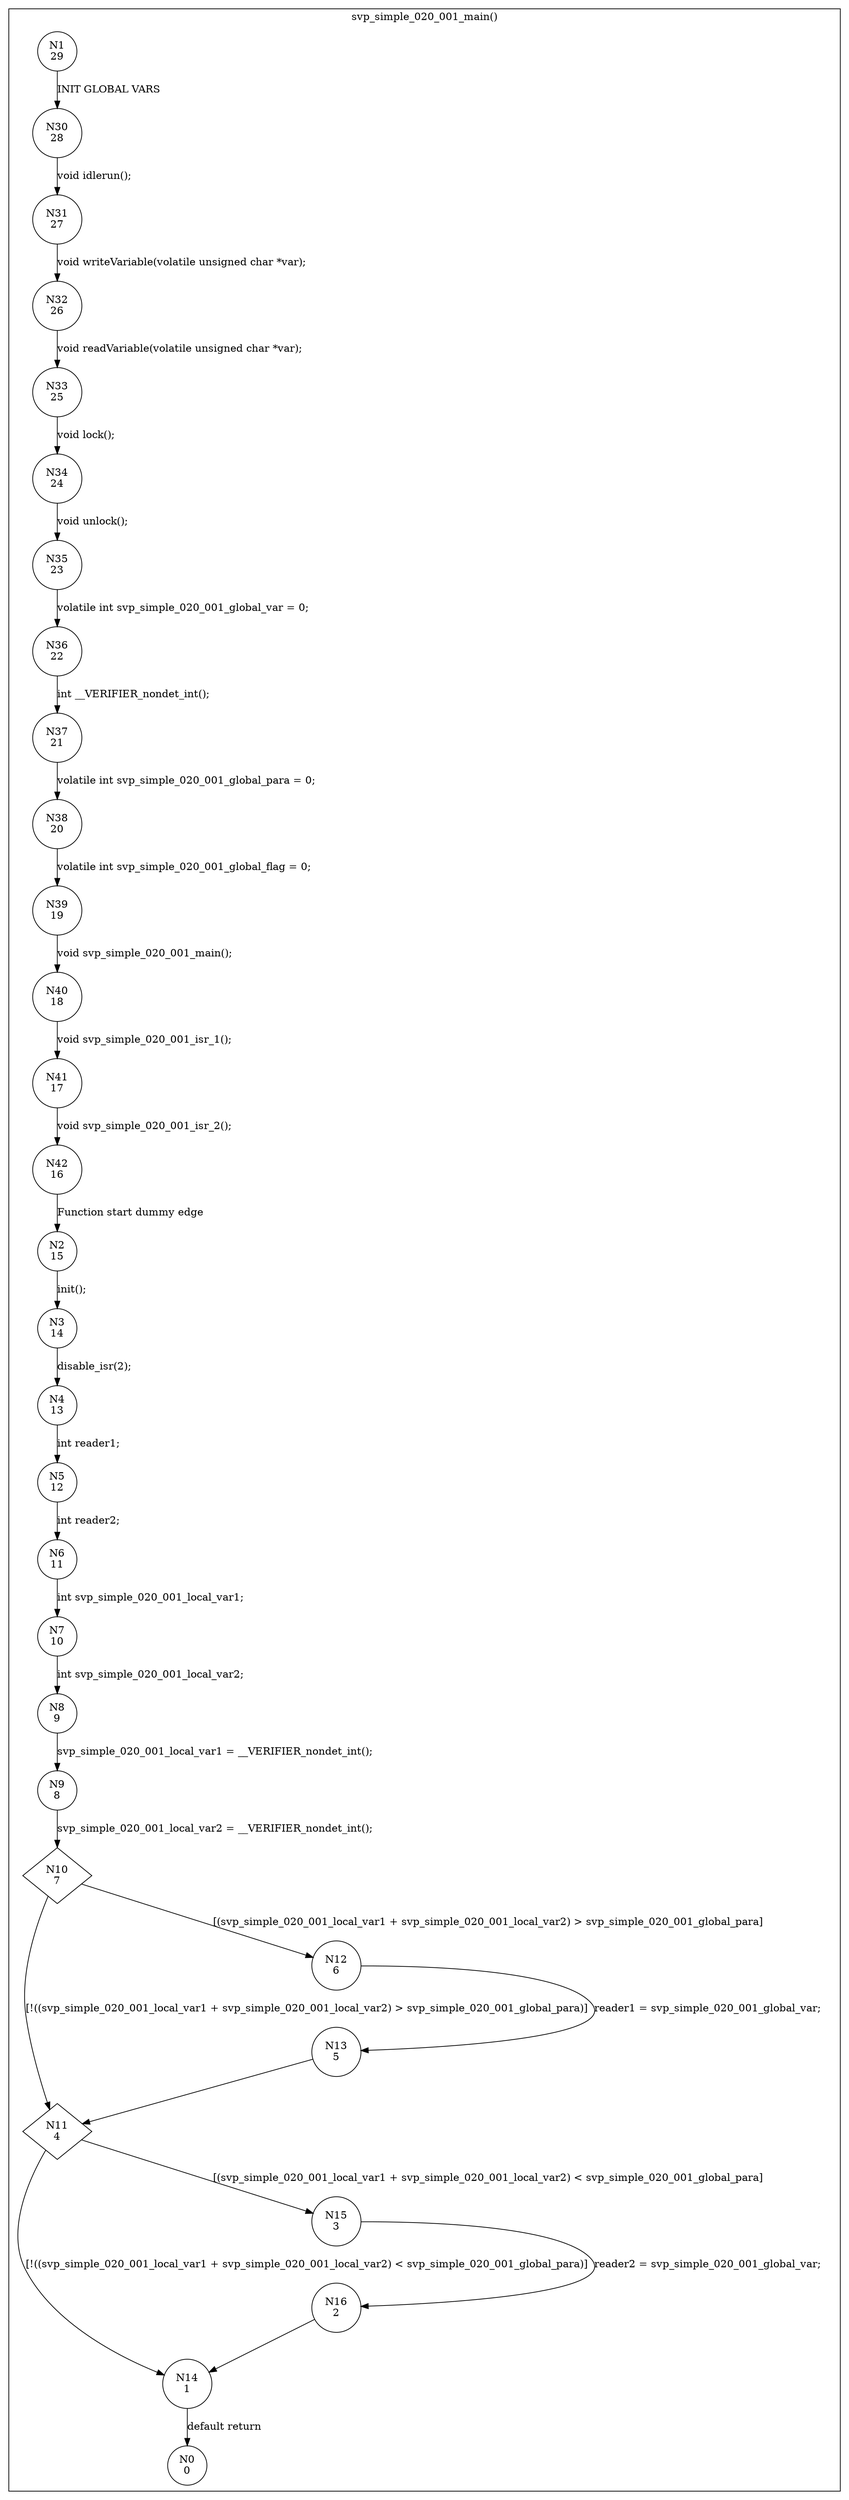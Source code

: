 digraph CFA {
1 [shape="circle" label="N1\n29"]
30 [shape="circle" label="N30\n28"]
31 [shape="circle" label="N31\n27"]
32 [shape="circle" label="N32\n26"]
33 [shape="circle" label="N33\n25"]
34 [shape="circle" label="N34\n24"]
35 [shape="circle" label="N35\n23"]
36 [shape="circle" label="N36\n22"]
37 [shape="circle" label="N37\n21"]
38 [shape="circle" label="N38\n20"]
39 [shape="circle" label="N39\n19"]
40 [shape="circle" label="N40\n18"]
41 [shape="circle" label="N41\n17"]
42 [shape="circle" label="N42\n16"]
2 [shape="circle" label="N2\n15"]
3 [shape="circle" label="N3\n14"]
4 [shape="circle" label="N4\n13"]
5 [shape="circle" label="N5\n12"]
6 [shape="circle" label="N6\n11"]
7 [shape="circle" label="N7\n10"]
8 [shape="circle" label="N8\n9"]
9 [shape="circle" label="N9\n8"]
10 [shape="diamond" label="N10\n7"]
11 [shape="diamond" label="N11\n4"]
14 [shape="circle" label="N14\n1"]
0 [shape="circle" label="N0\n0"]
15 [shape="circle" label="N15\n3"]
16 [shape="circle" label="N16\n2"]
12 [shape="circle" label="N12\n6"]
13 [shape="circle" label="N13\n5"]
node [shape="circle"]
subgraph cluster_svp_simple_020_001_isr_1 {
label="svp_simple_020_001_isr_1()"
}
subgraph cluster_svp_simple_020_001_isr_2 {
label="svp_simple_020_001_isr_2()"
}
subgraph cluster_svp_simple_020_001_main {
label="svp_simple_020_001_main()"
1 -> 30 [label="INIT GLOBAL VARS"]
30 -> 31 [label="void idlerun();"]
31 -> 32 [label="void writeVariable(volatile unsigned char *var);"]
32 -> 33 [label="void readVariable(volatile unsigned char *var);"]
33 -> 34 [label="void lock();"]
34 -> 35 [label="void unlock();"]
35 -> 36 [label="volatile int svp_simple_020_001_global_var = 0;"]
36 -> 37 [label="int __VERIFIER_nondet_int();"]
37 -> 38 [label="volatile int svp_simple_020_001_global_para = 0;"]
38 -> 39 [label="volatile int svp_simple_020_001_global_flag = 0;"]
39 -> 40 [label="void svp_simple_020_001_main();"]
40 -> 41 [label="void svp_simple_020_001_isr_1();"]
41 -> 42 [label="void svp_simple_020_001_isr_2();"]
42 -> 2 [label="Function start dummy edge"]
2 -> 3 [label="init();"]
3 -> 4 [label="disable_isr(2);"]
4 -> 5 [label="int reader1;"]
5 -> 6 [label="int reader2;"]
6 -> 7 [label="int svp_simple_020_001_local_var1;"]
7 -> 8 [label="int svp_simple_020_001_local_var2;"]
8 -> 9 [label="svp_simple_020_001_local_var1 = __VERIFIER_nondet_int();"]
9 -> 10 [label="svp_simple_020_001_local_var2 = __VERIFIER_nondet_int();"]
10 -> 12 [label="[(svp_simple_020_001_local_var1 + svp_simple_020_001_local_var2) > svp_simple_020_001_global_para]"]
10 -> 11 [label="[!((svp_simple_020_001_local_var1 + svp_simple_020_001_local_var2) > svp_simple_020_001_global_para)]"]
11 -> 15 [label="[(svp_simple_020_001_local_var1 + svp_simple_020_001_local_var2) < svp_simple_020_001_global_para]"]
11 -> 14 [label="[!((svp_simple_020_001_local_var1 + svp_simple_020_001_local_var2) < svp_simple_020_001_global_para)]"]
14 -> 0 [label="default return"]
15 -> 16 [label="reader2 = svp_simple_020_001_global_var;"]
16 -> 14 [label=""]
12 -> 13 [label="reader1 = svp_simple_020_001_global_var;"]
13 -> 11 [label=""]}
}